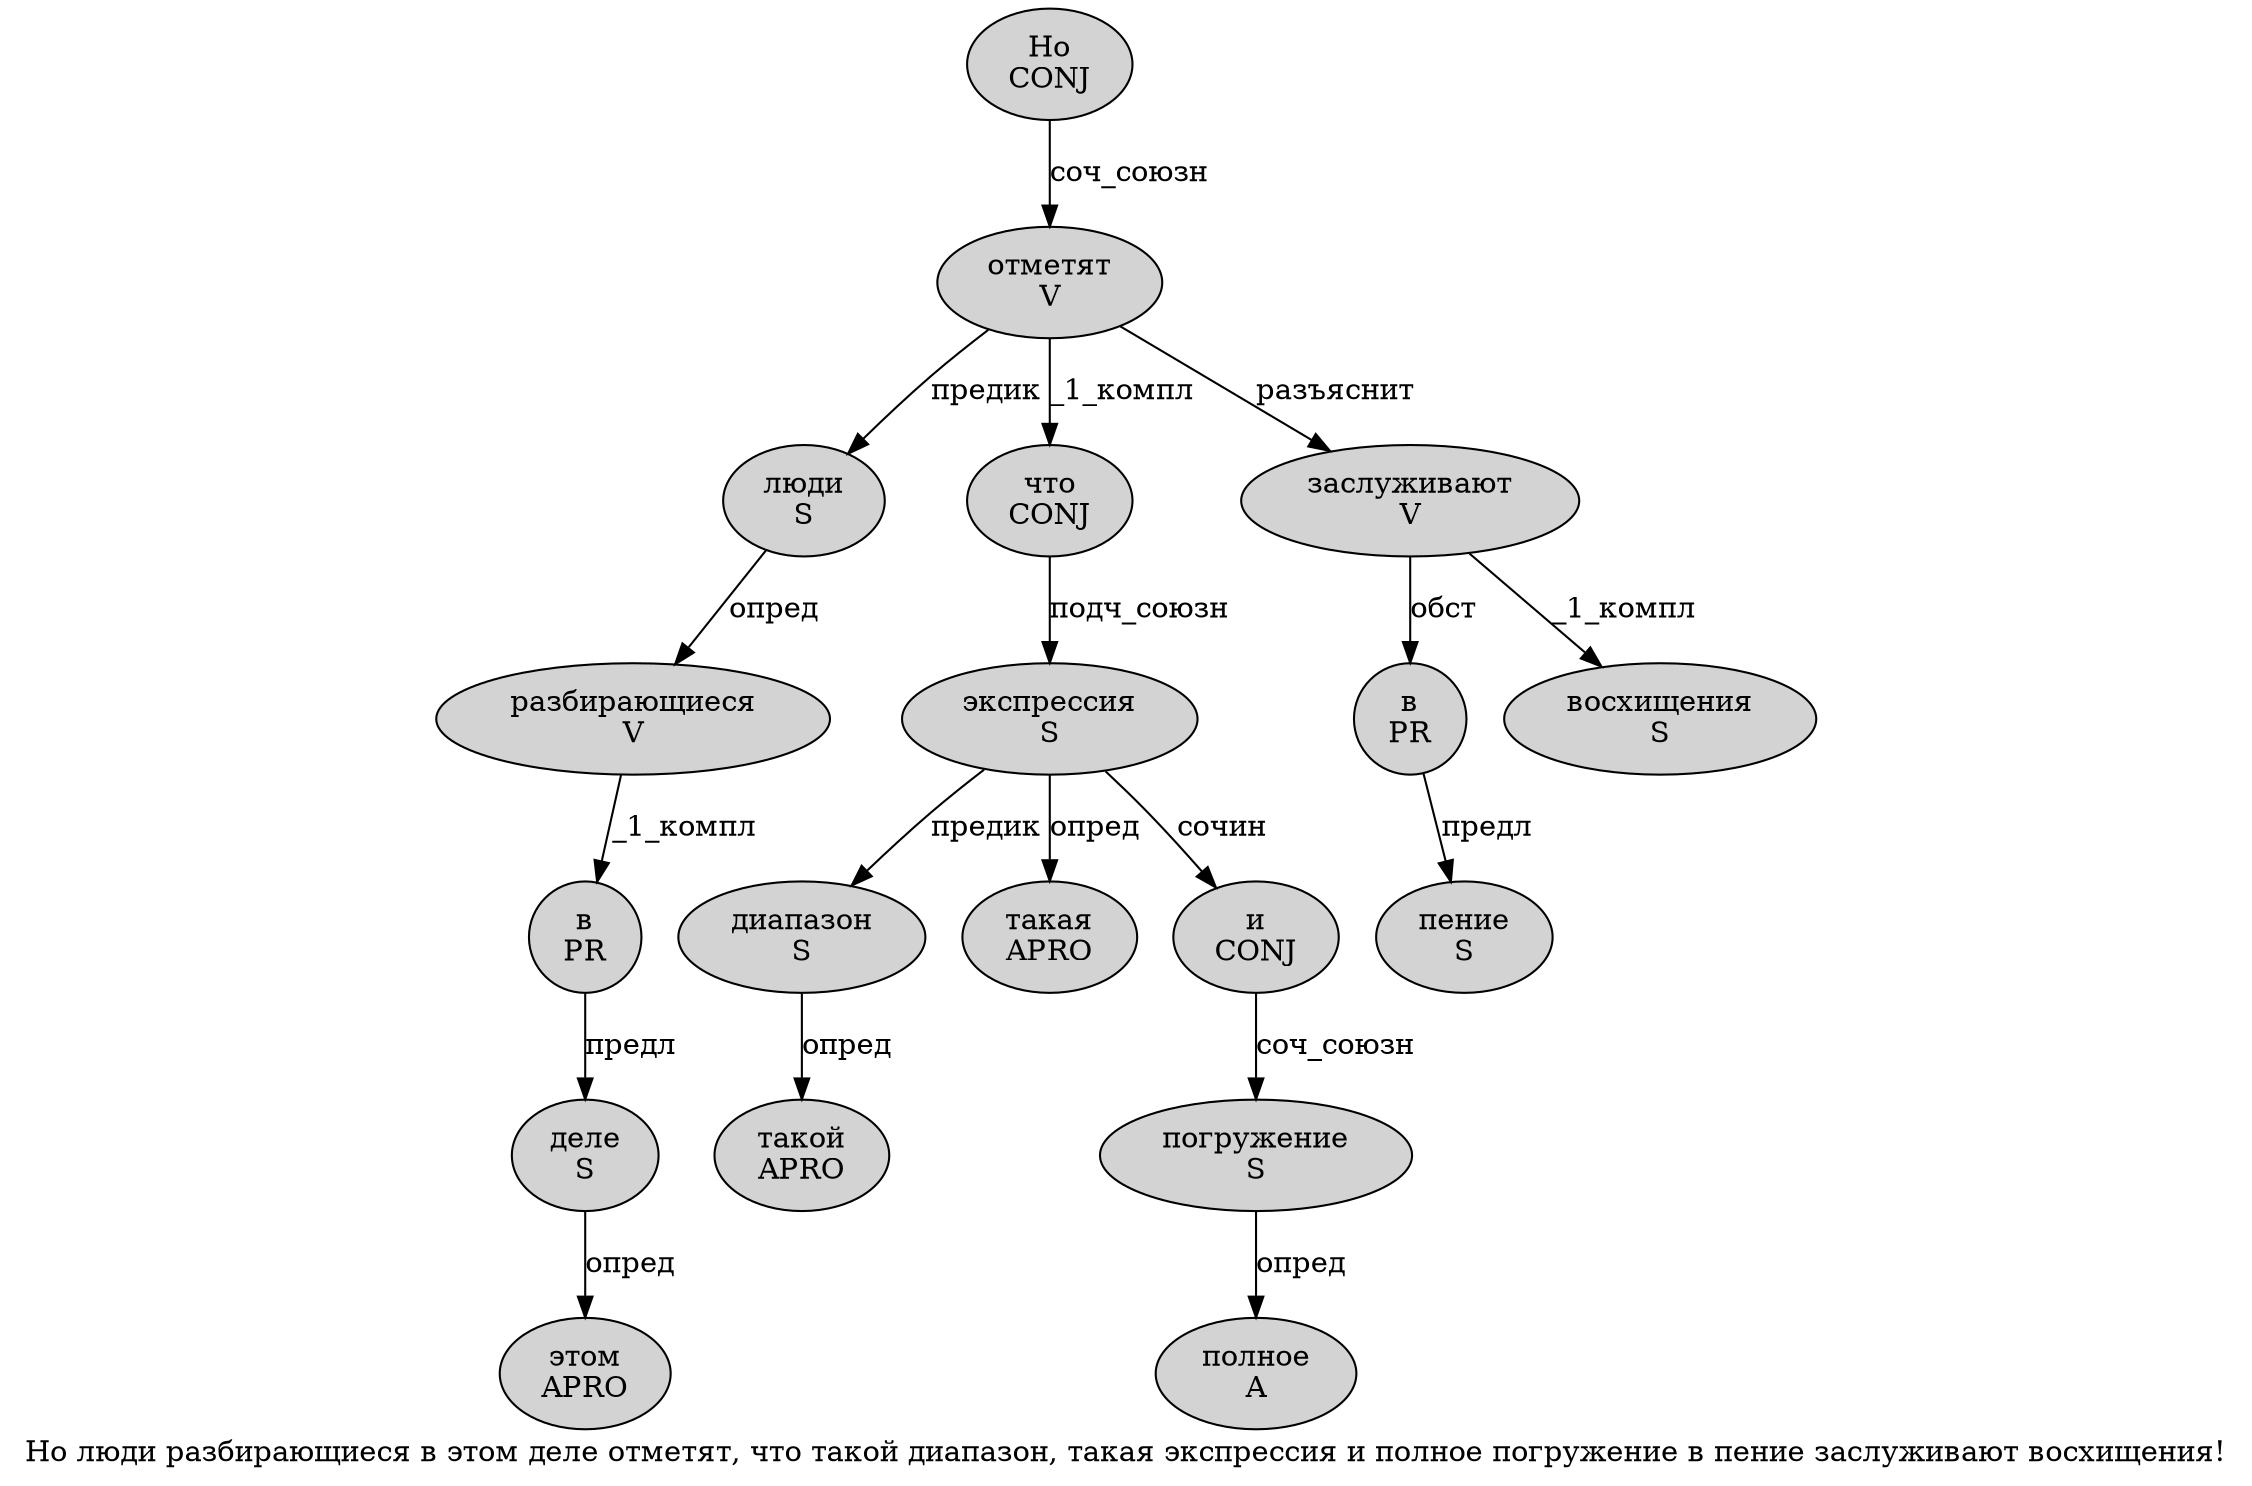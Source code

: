 digraph SENTENCE_594 {
	graph [label="Но люди разбирающиеся в этом деле отметят, что такой диапазон, такая экспрессия и полное погружение в пение заслуживают восхищения!"]
	node [style=filled]
		0 [label="Но
CONJ" color="" fillcolor=lightgray penwidth=1 shape=ellipse]
		1 [label="люди
S" color="" fillcolor=lightgray penwidth=1 shape=ellipse]
		2 [label="разбирающиеся
V" color="" fillcolor=lightgray penwidth=1 shape=ellipse]
		3 [label="в
PR" color="" fillcolor=lightgray penwidth=1 shape=ellipse]
		4 [label="этом
APRO" color="" fillcolor=lightgray penwidth=1 shape=ellipse]
		5 [label="деле
S" color="" fillcolor=lightgray penwidth=1 shape=ellipse]
		6 [label="отметят
V" color="" fillcolor=lightgray penwidth=1 shape=ellipse]
		8 [label="что
CONJ" color="" fillcolor=lightgray penwidth=1 shape=ellipse]
		9 [label="такой
APRO" color="" fillcolor=lightgray penwidth=1 shape=ellipse]
		10 [label="диапазон
S" color="" fillcolor=lightgray penwidth=1 shape=ellipse]
		12 [label="такая
APRO" color="" fillcolor=lightgray penwidth=1 shape=ellipse]
		13 [label="экспрессия
S" color="" fillcolor=lightgray penwidth=1 shape=ellipse]
		14 [label="и
CONJ" color="" fillcolor=lightgray penwidth=1 shape=ellipse]
		15 [label="полное
A" color="" fillcolor=lightgray penwidth=1 shape=ellipse]
		16 [label="погружение
S" color="" fillcolor=lightgray penwidth=1 shape=ellipse]
		17 [label="в
PR" color="" fillcolor=lightgray penwidth=1 shape=ellipse]
		18 [label="пение
S" color="" fillcolor=lightgray penwidth=1 shape=ellipse]
		19 [label="заслуживают
V" color="" fillcolor=lightgray penwidth=1 shape=ellipse]
		20 [label="восхищения
S" color="" fillcolor=lightgray penwidth=1 shape=ellipse]
			10 -> 9 [label="опред"]
			13 -> 10 [label="предик"]
			13 -> 12 [label="опред"]
			13 -> 14 [label="сочин"]
			14 -> 16 [label="соч_союзн"]
			8 -> 13 [label="подч_союзн"]
			6 -> 1 [label="предик"]
			6 -> 8 [label="_1_компл"]
			6 -> 19 [label="разъяснит"]
			5 -> 4 [label="опред"]
			19 -> 17 [label="обст"]
			19 -> 20 [label="_1_компл"]
			2 -> 3 [label="_1_компл"]
			17 -> 18 [label="предл"]
			16 -> 15 [label="опред"]
			0 -> 6 [label="соч_союзн"]
			3 -> 5 [label="предл"]
			1 -> 2 [label="опред"]
}